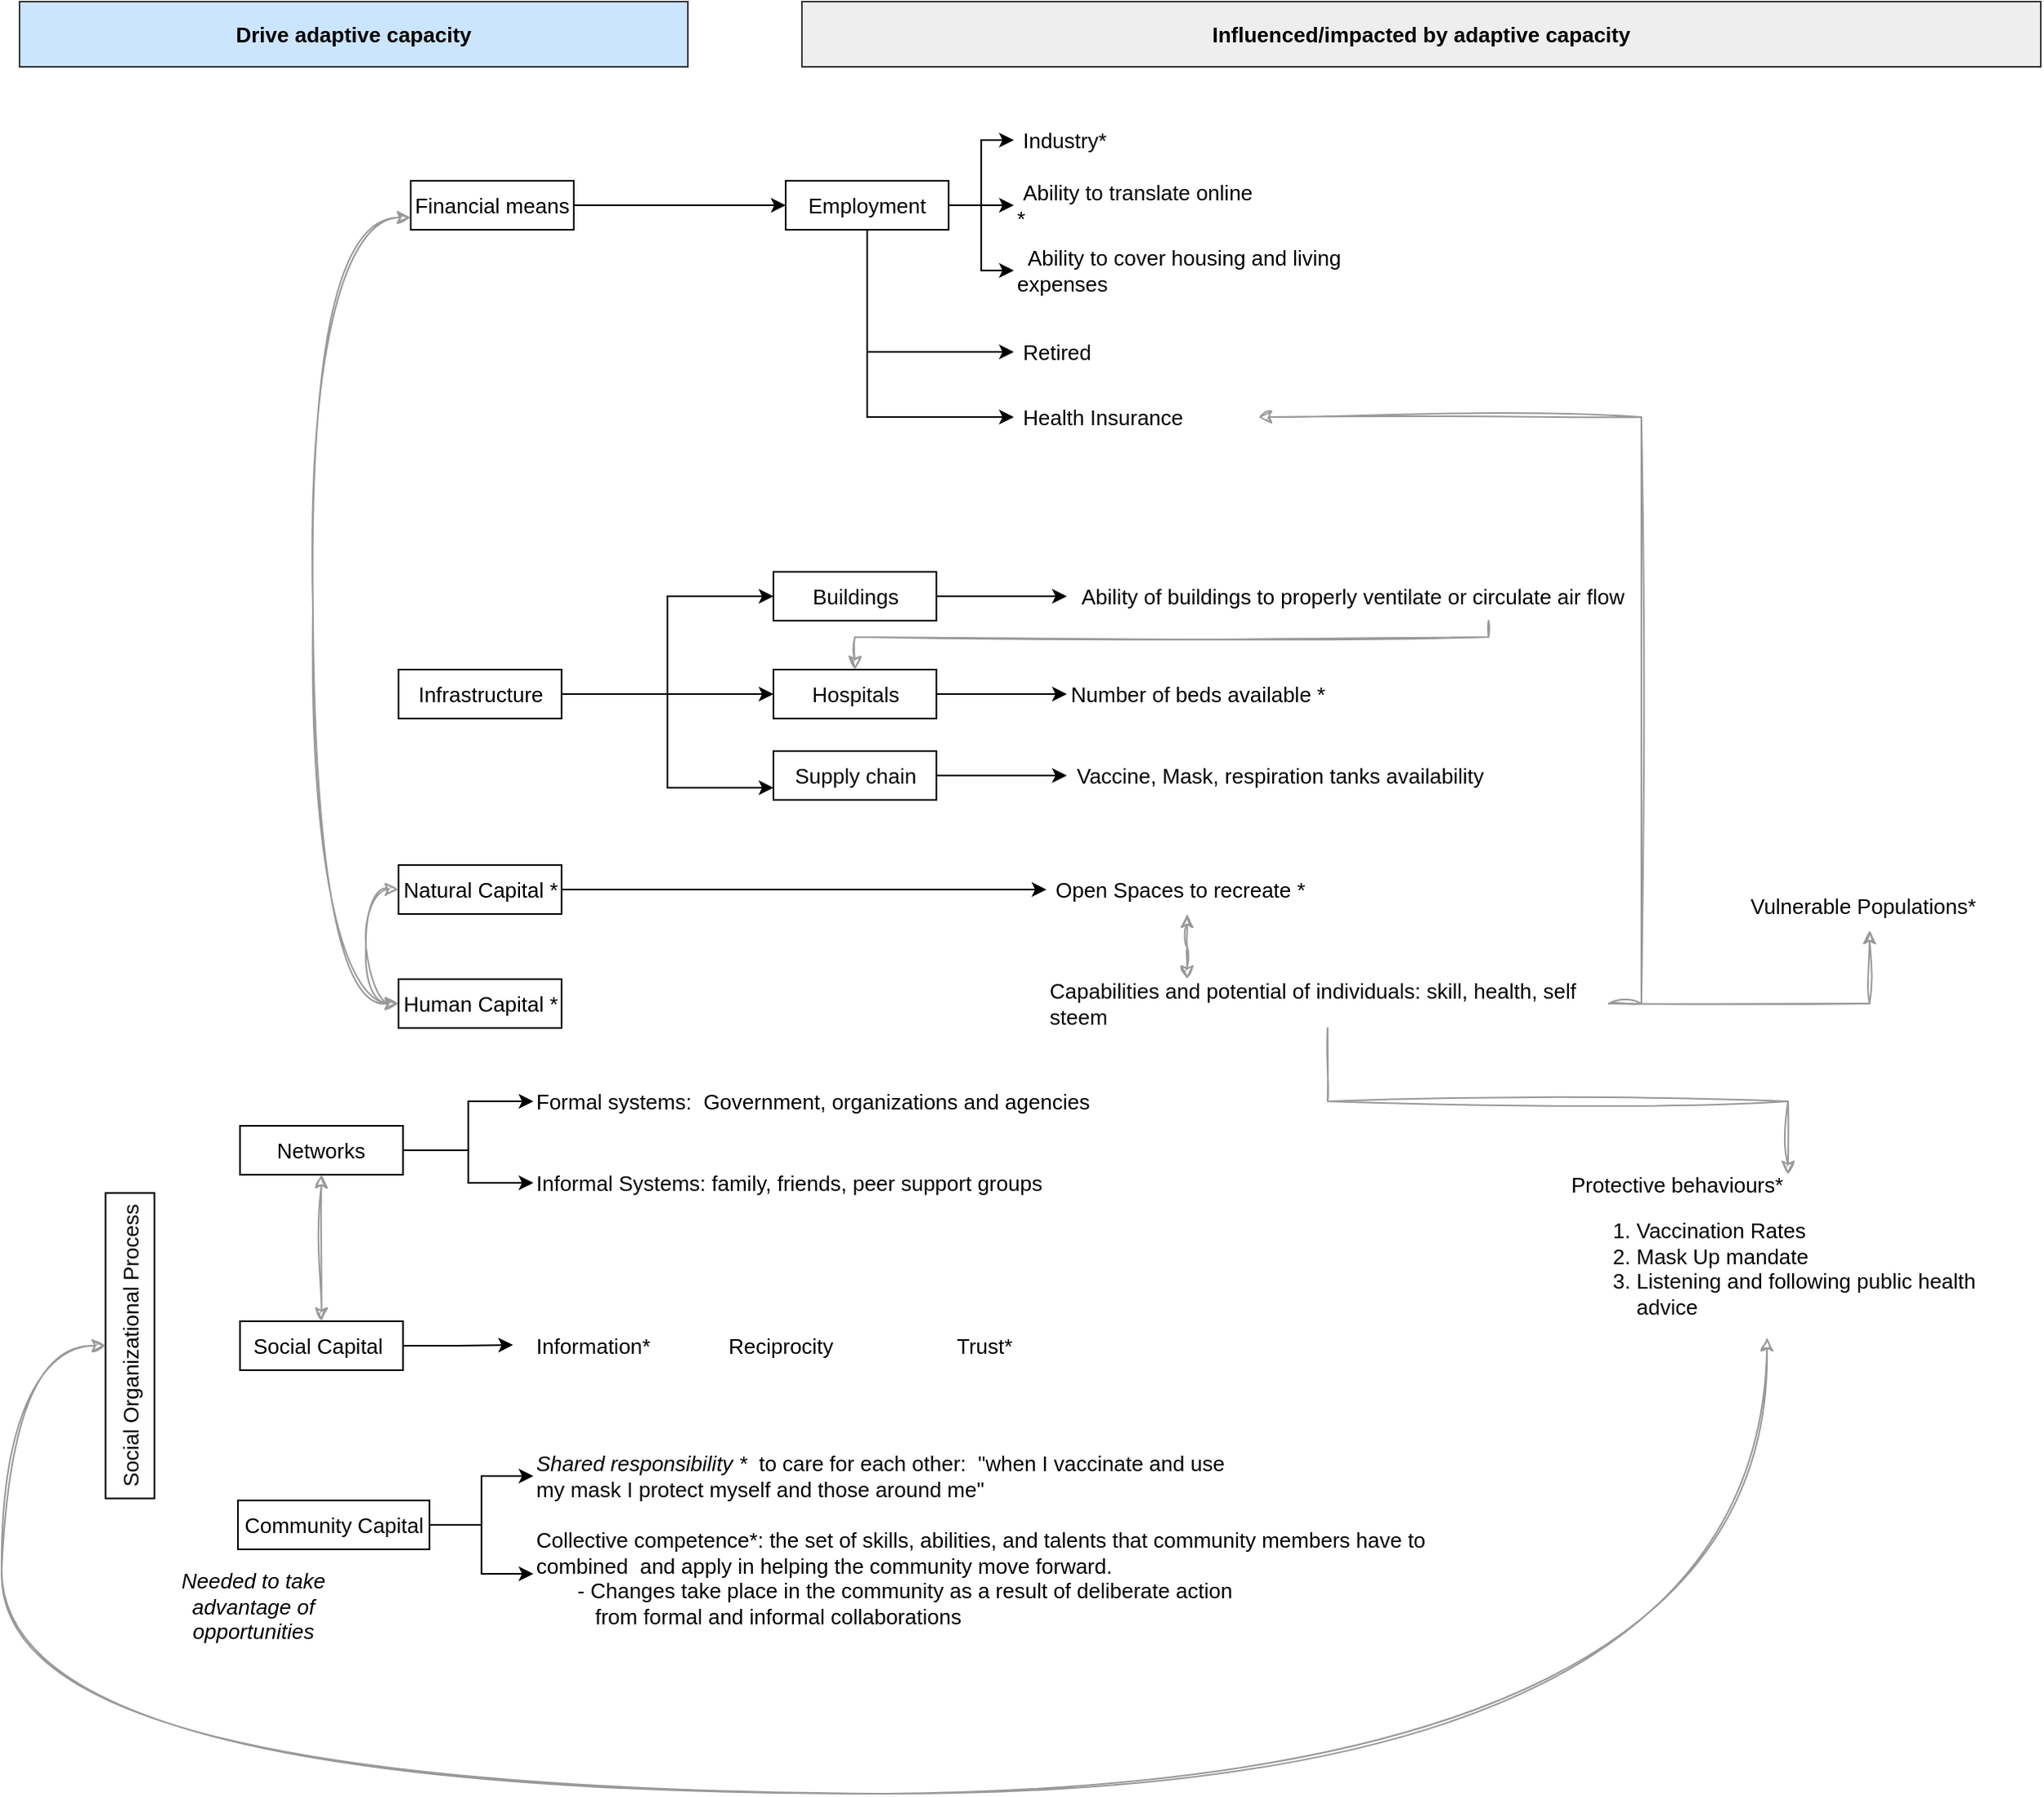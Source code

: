 <mxfile version="24.7.17">
  <diagram name="Page-1" id="bbJ4Wl17BvF7L5_o7s20">
    <mxGraphModel dx="3536" dy="1709" grid="1" gridSize="10" guides="1" tooltips="1" connect="1" arrows="1" fold="1" page="1" pageScale="1" pageWidth="850" pageHeight="1100" math="0" shadow="0">
      <root>
        <mxCell id="0" />
        <mxCell id="1" parent="0" />
        <mxCell id="cVsHPX2xsLiRWL9ZJN85-2" value="Drive adaptive capacity" style="text;whiteSpace=wrap;fontFamily=Helvetica;fontSize=13;fontStyle=1;fillColor=#cce5ff;strokeColor=#36393d;verticalAlign=middle;fontColor=default;align=center;" vertex="1" parent="1">
          <mxGeometry x="-170" y="180" width="410" height="40" as="geometry" />
        </mxCell>
        <mxCell id="cVsHPX2xsLiRWL9ZJN85-3" value="&lt;font style=&quot;font-size: 13px;&quot;&gt;Influenced/impacted by adaptive capacity&lt;/font&gt;" style="text;fontStyle=1;align=center;fillColor=#eeeeee;strokeColor=#36393d;fontColor=default;whiteSpace=wrap;html=1;verticalAlign=middle;fontSize=13;" vertex="1" parent="1">
          <mxGeometry x="310" y="180" width="760" height="40" as="geometry" />
        </mxCell>
        <mxCell id="cVsHPX2xsLiRWL9ZJN85-14" style="edgeStyle=orthogonalEdgeStyle;rounded=0;orthogonalLoop=1;jettySize=auto;html=1;exitX=1;exitY=0.5;exitDx=0;exitDy=0;entryX=0;entryY=0.5;entryDx=0;entryDy=0;fontSize=13;" edge="1" parent="1" source="cVsHPX2xsLiRWL9ZJN85-4" target="cVsHPX2xsLiRWL9ZJN85-5">
          <mxGeometry relative="1" as="geometry" />
        </mxCell>
        <mxCell id="cVsHPX2xsLiRWL9ZJN85-4" value="Financial means" style="text;html=1;align=center;verticalAlign=middle;whiteSpace=wrap;rounded=0;strokeColor=default;fontSize=13;" vertex="1" parent="1">
          <mxGeometry x="70" y="290" width="100" height="30" as="geometry" />
        </mxCell>
        <mxCell id="cVsHPX2xsLiRWL9ZJN85-9" style="edgeStyle=orthogonalEdgeStyle;rounded=0;orthogonalLoop=1;jettySize=auto;html=1;exitX=1;exitY=0.5;exitDx=0;exitDy=0;entryX=0;entryY=0.5;entryDx=0;entryDy=0;fontSize=13;" edge="1" parent="1" source="cVsHPX2xsLiRWL9ZJN85-5" target="cVsHPX2xsLiRWL9ZJN85-6">
          <mxGeometry relative="1" as="geometry" />
        </mxCell>
        <mxCell id="cVsHPX2xsLiRWL9ZJN85-10" style="edgeStyle=orthogonalEdgeStyle;rounded=0;orthogonalLoop=1;jettySize=auto;html=1;exitX=1;exitY=0.5;exitDx=0;exitDy=0;entryX=0;entryY=0.5;entryDx=0;entryDy=0;fontSize=13;" edge="1" parent="1" source="cVsHPX2xsLiRWL9ZJN85-5" target="cVsHPX2xsLiRWL9ZJN85-7">
          <mxGeometry relative="1" as="geometry" />
        </mxCell>
        <mxCell id="cVsHPX2xsLiRWL9ZJN85-11" style="edgeStyle=orthogonalEdgeStyle;rounded=0;orthogonalLoop=1;jettySize=auto;html=1;exitX=1;exitY=0.5;exitDx=0;exitDy=0;entryX=0;entryY=0.5;entryDx=0;entryDy=0;fontSize=13;" edge="1" parent="1" source="cVsHPX2xsLiRWL9ZJN85-5" target="cVsHPX2xsLiRWL9ZJN85-8">
          <mxGeometry relative="1" as="geometry" />
        </mxCell>
        <mxCell id="cVsHPX2xsLiRWL9ZJN85-13" style="edgeStyle=orthogonalEdgeStyle;rounded=0;orthogonalLoop=1;jettySize=auto;html=1;exitX=0.5;exitY=1;exitDx=0;exitDy=0;entryX=0;entryY=0.5;entryDx=0;entryDy=0;fontSize=13;" edge="1" parent="1" source="cVsHPX2xsLiRWL9ZJN85-5" target="cVsHPX2xsLiRWL9ZJN85-12">
          <mxGeometry relative="1" as="geometry" />
        </mxCell>
        <mxCell id="cVsHPX2xsLiRWL9ZJN85-17" style="edgeStyle=orthogonalEdgeStyle;rounded=0;orthogonalLoop=1;jettySize=auto;html=1;exitX=0.5;exitY=1;exitDx=0;exitDy=0;entryX=0;entryY=0.5;entryDx=0;entryDy=0;fontSize=13;" edge="1" parent="1" source="cVsHPX2xsLiRWL9ZJN85-5" target="cVsHPX2xsLiRWL9ZJN85-16">
          <mxGeometry relative="1" as="geometry" />
        </mxCell>
        <mxCell id="cVsHPX2xsLiRWL9ZJN85-5" value="Employment" style="text;html=1;align=center;verticalAlign=middle;whiteSpace=wrap;rounded=0;strokeColor=default;fontSize=13;" vertex="1" parent="1">
          <mxGeometry x="300" y="290" width="100" height="30" as="geometry" />
        </mxCell>
        <mxCell id="cVsHPX2xsLiRWL9ZJN85-6" value="&amp;nbsp;Industry*" style="text;html=1;align=left;verticalAlign=middle;whiteSpace=wrap;rounded=0;fontSize=13;" vertex="1" parent="1">
          <mxGeometry x="440" y="250" width="100" height="30" as="geometry" />
        </mxCell>
        <mxCell id="cVsHPX2xsLiRWL9ZJN85-7" value="&amp;nbsp;Ability to translate online *" style="text;html=1;align=left;verticalAlign=middle;whiteSpace=wrap;rounded=0;fontSize=13;" vertex="1" parent="1">
          <mxGeometry x="440" y="290" width="150" height="30" as="geometry" />
        </mxCell>
        <mxCell id="cVsHPX2xsLiRWL9ZJN85-8" value="&amp;nbsp; Ability to cover housing and living expenses" style="text;html=1;align=left;verticalAlign=middle;whiteSpace=wrap;rounded=0;fontSize=13;" vertex="1" parent="1">
          <mxGeometry x="440" y="330" width="250" height="30" as="geometry" />
        </mxCell>
        <mxCell id="cVsHPX2xsLiRWL9ZJN85-12" value="&amp;nbsp;Retired" style="text;html=1;align=left;verticalAlign=middle;whiteSpace=wrap;rounded=0;fontSize=13;" vertex="1" parent="1">
          <mxGeometry x="440" y="380" width="150" height="30" as="geometry" />
        </mxCell>
        <mxCell id="cVsHPX2xsLiRWL9ZJN85-16" value="&amp;nbsp;Health Insurance" style="text;html=1;align=left;verticalAlign=middle;whiteSpace=wrap;rounded=0;fontSize=13;" vertex="1" parent="1">
          <mxGeometry x="440" y="420" width="150" height="30" as="geometry" />
        </mxCell>
        <mxCell id="cVsHPX2xsLiRWL9ZJN85-28" style="edgeStyle=orthogonalEdgeStyle;rounded=0;orthogonalLoop=1;jettySize=auto;html=1;exitX=1;exitY=0.5;exitDx=0;exitDy=0;entryX=0;entryY=0.5;entryDx=0;entryDy=0;fontSize=13;" edge="1" parent="1" source="cVsHPX2xsLiRWL9ZJN85-18" target="cVsHPX2xsLiRWL9ZJN85-19">
          <mxGeometry relative="1" as="geometry" />
        </mxCell>
        <mxCell id="cVsHPX2xsLiRWL9ZJN85-29" style="edgeStyle=orthogonalEdgeStyle;rounded=0;orthogonalLoop=1;jettySize=auto;html=1;exitX=1;exitY=0.5;exitDx=0;exitDy=0;entryX=0;entryY=0.5;entryDx=0;entryDy=0;fontSize=13;" edge="1" parent="1" source="cVsHPX2xsLiRWL9ZJN85-18" target="cVsHPX2xsLiRWL9ZJN85-24">
          <mxGeometry relative="1" as="geometry" />
        </mxCell>
        <mxCell id="cVsHPX2xsLiRWL9ZJN85-30" style="edgeStyle=orthogonalEdgeStyle;rounded=0;orthogonalLoop=1;jettySize=auto;html=1;exitX=1;exitY=0.5;exitDx=0;exitDy=0;entryX=0;entryY=0.75;entryDx=0;entryDy=0;fontSize=13;" edge="1" parent="1" source="cVsHPX2xsLiRWL9ZJN85-18" target="cVsHPX2xsLiRWL9ZJN85-22">
          <mxGeometry relative="1" as="geometry" />
        </mxCell>
        <mxCell id="cVsHPX2xsLiRWL9ZJN85-18" value="Infrastructure" style="text;html=1;align=center;verticalAlign=middle;whiteSpace=wrap;rounded=0;strokeColor=default;fontSize=13;" vertex="1" parent="1">
          <mxGeometry x="62.5" y="590" width="100" height="30" as="geometry" />
        </mxCell>
        <mxCell id="cVsHPX2xsLiRWL9ZJN85-25" style="edgeStyle=orthogonalEdgeStyle;rounded=0;orthogonalLoop=1;jettySize=auto;html=1;exitX=1;exitY=0.5;exitDx=0;exitDy=0;entryX=0;entryY=0.5;entryDx=0;entryDy=0;fontSize=13;" edge="1" parent="1" source="cVsHPX2xsLiRWL9ZJN85-19" target="cVsHPX2xsLiRWL9ZJN85-20">
          <mxGeometry relative="1" as="geometry" />
        </mxCell>
        <mxCell id="cVsHPX2xsLiRWL9ZJN85-19" value="Buildings" style="text;html=1;align=center;verticalAlign=middle;whiteSpace=wrap;rounded=0;strokeColor=default;fontSize=13;" vertex="1" parent="1">
          <mxGeometry x="292.5" y="530" width="100" height="30" as="geometry" />
        </mxCell>
        <mxCell id="cVsHPX2xsLiRWL9ZJN85-32" style="edgeStyle=orthogonalEdgeStyle;rounded=0;orthogonalLoop=1;jettySize=auto;html=1;exitX=0.75;exitY=1;exitDx=0;exitDy=0;entryX=0.5;entryY=0;entryDx=0;entryDy=0;strokeColor=#999999;sketch=1;curveFitting=1;jiggle=2;fontSize=13;" edge="1" parent="1" source="cVsHPX2xsLiRWL9ZJN85-20" target="cVsHPX2xsLiRWL9ZJN85-24">
          <mxGeometry relative="1" as="geometry">
            <Array as="points">
              <mxPoint x="731.5" y="570" />
              <mxPoint x="342.5" y="570" />
            </Array>
          </mxGeometry>
        </mxCell>
        <mxCell id="cVsHPX2xsLiRWL9ZJN85-20" value="&amp;nbsp; Ability of buildings to properly ventilate or circulate air flow" style="text;html=1;align=left;verticalAlign=middle;whiteSpace=wrap;rounded=0;fontSize=13;" vertex="1" parent="1">
          <mxGeometry x="472.5" y="530" width="345" height="30" as="geometry" />
        </mxCell>
        <mxCell id="cVsHPX2xsLiRWL9ZJN85-21" value="Number of beds available *" style="text;html=1;align=left;verticalAlign=middle;whiteSpace=wrap;rounded=0;fontSize=13;" vertex="1" parent="1">
          <mxGeometry x="472.5" y="590" width="345" height="30" as="geometry" />
        </mxCell>
        <mxCell id="cVsHPX2xsLiRWL9ZJN85-27" style="edgeStyle=orthogonalEdgeStyle;rounded=0;orthogonalLoop=1;jettySize=auto;html=1;exitX=1;exitY=0.5;exitDx=0;exitDy=0;entryX=0;entryY=0.5;entryDx=0;entryDy=0;fontSize=13;" edge="1" parent="1" source="cVsHPX2xsLiRWL9ZJN85-22" target="cVsHPX2xsLiRWL9ZJN85-23">
          <mxGeometry relative="1" as="geometry" />
        </mxCell>
        <mxCell id="cVsHPX2xsLiRWL9ZJN85-22" value="Supply chain" style="text;html=1;align=center;verticalAlign=middle;whiteSpace=wrap;rounded=0;strokeColor=default;fontSize=13;" vertex="1" parent="1">
          <mxGeometry x="292.5" y="640" width="100" height="30" as="geometry" />
        </mxCell>
        <mxCell id="cVsHPX2xsLiRWL9ZJN85-23" value="&amp;nbsp;Vaccine, Mask, respiration tanks availability" style="text;html=1;align=left;verticalAlign=middle;whiteSpace=wrap;rounded=0;fontSize=13;" vertex="1" parent="1">
          <mxGeometry x="472.5" y="640" width="345" height="30" as="geometry" />
        </mxCell>
        <mxCell id="cVsHPX2xsLiRWL9ZJN85-26" style="edgeStyle=orthogonalEdgeStyle;rounded=0;orthogonalLoop=1;jettySize=auto;html=1;exitX=1;exitY=0.5;exitDx=0;exitDy=0;entryX=0;entryY=0.5;entryDx=0;entryDy=0;fontSize=13;" edge="1" parent="1" source="cVsHPX2xsLiRWL9ZJN85-24" target="cVsHPX2xsLiRWL9ZJN85-21">
          <mxGeometry relative="1" as="geometry" />
        </mxCell>
        <mxCell id="cVsHPX2xsLiRWL9ZJN85-24" value="Hospitals" style="text;html=1;align=center;verticalAlign=middle;whiteSpace=wrap;rounded=0;strokeColor=default;fontSize=13;" vertex="1" parent="1">
          <mxGeometry x="292.5" y="590" width="100" height="30" as="geometry" />
        </mxCell>
        <mxCell id="cVsHPX2xsLiRWL9ZJN85-33" value="Social Organizational Process" style="text;html=1;align=center;verticalAlign=middle;whiteSpace=wrap;rounded=0;strokeColor=default;rotation=-90;fontSize=13;" vertex="1" parent="1">
          <mxGeometry x="-196" y="990" width="187.5" height="30" as="geometry" />
        </mxCell>
        <mxCell id="cVsHPX2xsLiRWL9ZJN85-38" style="edgeStyle=orthogonalEdgeStyle;rounded=0;orthogonalLoop=1;jettySize=auto;html=1;exitX=0.25;exitY=1;exitDx=0;exitDy=0;entryX=0.25;entryY=0;entryDx=0;entryDy=0;startArrow=classic;startFill=1;sketch=1;curveFitting=1;jiggle=2;strokeColor=#999999;fontSize=13;" edge="1" parent="1" source="cVsHPX2xsLiRWL9ZJN85-34" target="cVsHPX2xsLiRWL9ZJN85-37">
          <mxGeometry relative="1" as="geometry" />
        </mxCell>
        <mxCell id="cVsHPX2xsLiRWL9ZJN85-34" value="&amp;nbsp;Open Spaces to recreate *" style="text;html=1;align=left;verticalAlign=middle;whiteSpace=wrap;rounded=0;fontSize=13;" vertex="1" parent="1">
          <mxGeometry x="460" y="710" width="345" height="30" as="geometry" />
        </mxCell>
        <mxCell id="cVsHPX2xsLiRWL9ZJN85-73" style="edgeStyle=orthogonalEdgeStyle;rounded=0;orthogonalLoop=1;jettySize=auto;html=1;exitX=1;exitY=0.5;exitDx=0;exitDy=0;entryX=1;entryY=0.5;entryDx=0;entryDy=0;sketch=1;curveFitting=1;jiggle=2;strokeColor=#999999;fontSize=13;" edge="1" parent="1" source="cVsHPX2xsLiRWL9ZJN85-37" target="cVsHPX2xsLiRWL9ZJN85-16">
          <mxGeometry relative="1" as="geometry" />
        </mxCell>
        <mxCell id="cVsHPX2xsLiRWL9ZJN85-78" style="edgeStyle=orthogonalEdgeStyle;rounded=0;orthogonalLoop=1;jettySize=auto;html=1;exitX=1;exitY=0.5;exitDx=0;exitDy=0;sketch=1;curveFitting=1;jiggle=2;strokeColor=#999999;fontSize=13;" edge="1" parent="1" source="cVsHPX2xsLiRWL9ZJN85-37" target="cVsHPX2xsLiRWL9ZJN85-77">
          <mxGeometry relative="1" as="geometry" />
        </mxCell>
        <mxCell id="cVsHPX2xsLiRWL9ZJN85-79" style="edgeStyle=orthogonalEdgeStyle;rounded=0;orthogonalLoop=1;jettySize=auto;html=1;exitX=0.5;exitY=1;exitDx=0;exitDy=0;entryX=0.5;entryY=0;entryDx=0;entryDy=0;sketch=1;curveFitting=1;jiggle=2;strokeColor=#999999;fontSize=13;" edge="1" parent="1" source="cVsHPX2xsLiRWL9ZJN85-37" target="cVsHPX2xsLiRWL9ZJN85-68">
          <mxGeometry relative="1" as="geometry" />
        </mxCell>
        <mxCell id="cVsHPX2xsLiRWL9ZJN85-37" value="Capabilities and potential of individuals: skill, health, self steem" style="text;html=1;align=left;verticalAlign=middle;whiteSpace=wrap;rounded=0;fontSize=13;" vertex="1" parent="1">
          <mxGeometry x="460" y="780" width="345" height="30" as="geometry" />
        </mxCell>
        <mxCell id="cVsHPX2xsLiRWL9ZJN85-42" style="edgeStyle=orthogonalEdgeStyle;rounded=0;orthogonalLoop=1;jettySize=auto;html=1;exitX=1;exitY=0.5;exitDx=0;exitDy=0;entryX=0;entryY=0.5;entryDx=0;entryDy=0;fontSize=13;" edge="1" parent="1" source="cVsHPX2xsLiRWL9ZJN85-39" target="cVsHPX2xsLiRWL9ZJN85-40">
          <mxGeometry relative="1" as="geometry" />
        </mxCell>
        <mxCell id="cVsHPX2xsLiRWL9ZJN85-43" style="edgeStyle=orthogonalEdgeStyle;rounded=0;orthogonalLoop=1;jettySize=auto;html=1;exitX=1;exitY=0.5;exitDx=0;exitDy=0;entryX=0;entryY=0.5;entryDx=0;entryDy=0;fontSize=13;" edge="1" parent="1" source="cVsHPX2xsLiRWL9ZJN85-39" target="cVsHPX2xsLiRWL9ZJN85-41">
          <mxGeometry relative="1" as="geometry" />
        </mxCell>
        <mxCell id="cVsHPX2xsLiRWL9ZJN85-59" style="edgeStyle=orthogonalEdgeStyle;rounded=0;orthogonalLoop=1;jettySize=auto;html=1;exitX=0.5;exitY=1;exitDx=0;exitDy=0;entryX=0.5;entryY=0;entryDx=0;entryDy=0;startArrow=classic;startFill=1;sketch=1;curveFitting=1;jiggle=2;strokeColor=#999999;fontSize=13;" edge="1" parent="1" source="cVsHPX2xsLiRWL9ZJN85-39" target="cVsHPX2xsLiRWL9ZJN85-44">
          <mxGeometry relative="1" as="geometry" />
        </mxCell>
        <mxCell id="cVsHPX2xsLiRWL9ZJN85-39" value="Networks" style="text;html=1;align=center;verticalAlign=middle;whiteSpace=wrap;rounded=0;strokeColor=default;fontSize=13;" vertex="1" parent="1">
          <mxGeometry x="-34.75" y="870" width="100" height="30" as="geometry" />
        </mxCell>
        <mxCell id="cVsHPX2xsLiRWL9ZJN85-40" value="Formal systems:&amp;nbsp; Government, organizations and agencies" style="text;html=1;align=left;verticalAlign=middle;whiteSpace=wrap;rounded=0;fontSize=13;" vertex="1" parent="1">
          <mxGeometry x="145.25" y="840" width="345" height="30" as="geometry" />
        </mxCell>
        <mxCell id="cVsHPX2xsLiRWL9ZJN85-41" value="Informal Systems: family, friends, peer support groups" style="text;html=1;align=left;verticalAlign=middle;whiteSpace=wrap;rounded=0;fontSize=13;" vertex="1" parent="1">
          <mxGeometry x="145.25" y="890" width="345" height="30" as="geometry" />
        </mxCell>
        <mxCell id="cVsHPX2xsLiRWL9ZJN85-60" style="edgeStyle=orthogonalEdgeStyle;rounded=0;orthogonalLoop=1;jettySize=auto;html=1;exitX=1;exitY=0.5;exitDx=0;exitDy=0;fontSize=13;" edge="1" parent="1" source="cVsHPX2xsLiRWL9ZJN85-44">
          <mxGeometry relative="1" as="geometry">
            <mxPoint x="132.75" y="1004.556" as="targetPoint" />
          </mxGeometry>
        </mxCell>
        <mxCell id="cVsHPX2xsLiRWL9ZJN85-44" value="Social Capital&amp;nbsp;" style="text;html=1;align=center;verticalAlign=middle;whiteSpace=wrap;rounded=0;strokeColor=default;fontSize=13;" vertex="1" parent="1">
          <mxGeometry x="-34.75" y="990" width="100" height="30" as="geometry" />
        </mxCell>
        <mxCell id="cVsHPX2xsLiRWL9ZJN85-45" value="Information*" style="text;html=1;align=left;verticalAlign=middle;whiteSpace=wrap;rounded=0;fontSize=13;" vertex="1" parent="1">
          <mxGeometry x="145.25" y="990" width="67.5" height="30" as="geometry" />
        </mxCell>
        <mxCell id="cVsHPX2xsLiRWL9ZJN85-46" value="Reciprocity" style="text;html=1;align=left;verticalAlign=middle;whiteSpace=wrap;rounded=0;fontSize=13;" vertex="1" parent="1">
          <mxGeometry x="262.75" y="990" width="77.5" height="30" as="geometry" />
        </mxCell>
        <mxCell id="cVsHPX2xsLiRWL9ZJN85-47" value="Trust*" style="text;html=1;align=left;verticalAlign=middle;whiteSpace=wrap;rounded=0;fontSize=13;" vertex="1" parent="1">
          <mxGeometry x="402.75" y="990" width="47.5" height="30" as="geometry" />
        </mxCell>
        <mxCell id="cVsHPX2xsLiRWL9ZJN85-65" style="edgeStyle=orthogonalEdgeStyle;rounded=0;orthogonalLoop=1;jettySize=auto;html=1;exitX=1;exitY=0.5;exitDx=0;exitDy=0;entryX=0;entryY=0.5;entryDx=0;entryDy=0;fontSize=13;" edge="1" parent="1" source="cVsHPX2xsLiRWL9ZJN85-61" target="cVsHPX2xsLiRWL9ZJN85-62">
          <mxGeometry relative="1" as="geometry">
            <mxPoint x="102.75" y="1110" as="targetPoint" />
          </mxGeometry>
        </mxCell>
        <mxCell id="cVsHPX2xsLiRWL9ZJN85-66" style="edgeStyle=orthogonalEdgeStyle;rounded=0;orthogonalLoop=1;jettySize=auto;html=1;exitX=1;exitY=0.5;exitDx=0;exitDy=0;entryX=0;entryY=0.5;entryDx=0;entryDy=0;fontSize=13;" edge="1" parent="1" source="cVsHPX2xsLiRWL9ZJN85-61" target="cVsHPX2xsLiRWL9ZJN85-64">
          <mxGeometry relative="1" as="geometry" />
        </mxCell>
        <mxCell id="cVsHPX2xsLiRWL9ZJN85-61" value="Community Capital" style="text;html=1;align=center;verticalAlign=middle;whiteSpace=wrap;rounded=0;strokeColor=default;fontSize=13;" vertex="1" parent="1">
          <mxGeometry x="-36" y="1100" width="117.5" height="30" as="geometry" />
        </mxCell>
        <mxCell id="cVsHPX2xsLiRWL9ZJN85-62" value="&lt;i style=&quot;font-size: 13px;&quot;&gt;Shared responsibility *&amp;nbsp;&lt;/i&gt; to care for each other:&amp;nbsp;&amp;nbsp;&quot;when I vaccinate and use my mask I protect myself and those around me&quot;" style="text;html=1;align=left;verticalAlign=middle;whiteSpace=wrap;rounded=0;fontSize=13;" vertex="1" parent="1">
          <mxGeometry x="145.25" y="1070" width="427.5" height="30" as="geometry" />
        </mxCell>
        <mxCell id="cVsHPX2xsLiRWL9ZJN85-63" value="Needed to take advantage of opportunities" style="text;html=1;align=center;verticalAlign=middle;whiteSpace=wrap;rounded=0;fontStyle=2;fontSize=13;" vertex="1" parent="1">
          <mxGeometry x="-98" y="1150" width="142.5" height="30" as="geometry" />
        </mxCell>
        <mxCell id="cVsHPX2xsLiRWL9ZJN85-64" value="Collective competence*: the set of skills, abilities, and talents that community members have to combined  and apply in helping the community move forward.&#xa;       - Changes take place in the community as a result of deliberate action&#xa;          from formal and informal collaborations" style="text;whiteSpace=wrap;fontSize=13;" vertex="1" parent="1">
          <mxGeometry x="145.25" y="1110" width="560" height="70" as="geometry" />
        </mxCell>
        <mxCell id="cVsHPX2xsLiRWL9ZJN85-68" value="&lt;div style=&quot;font-size: 13px;&quot;&gt;Protective behaviours*&lt;/div&gt;&lt;ol style=&quot;font-size: 13px;&quot;&gt;&lt;li style=&quot;font-size: 13px;&quot;&gt;Vaccination Rates&lt;/li&gt;&lt;li style=&quot;font-size: 13px;&quot;&gt;Mask Up mandate&lt;/li&gt;&lt;li style=&quot;font-size: 13px;&quot;&gt;Listening and following public health advice&lt;/li&gt;&lt;/ol&gt;" style="text;html=1;align=left;verticalAlign=middle;whiteSpace=wrap;rounded=0;fontSize=13;" vertex="1" parent="1">
          <mxGeometry x="780" y="900" width="270" height="100" as="geometry" />
        </mxCell>
        <mxCell id="cVsHPX2xsLiRWL9ZJN85-72" style="edgeStyle=orthogonalEdgeStyle;rounded=0;orthogonalLoop=1;jettySize=auto;html=1;exitX=1;exitY=0.5;exitDx=0;exitDy=0;entryX=0;entryY=0.5;entryDx=0;entryDy=0;fontSize=13;" edge="1" parent="1" source="cVsHPX2xsLiRWL9ZJN85-70" target="cVsHPX2xsLiRWL9ZJN85-34">
          <mxGeometry relative="1" as="geometry" />
        </mxCell>
        <mxCell id="cVsHPX2xsLiRWL9ZJN85-70" value="&lt;div style=&quot;text-align: start;&quot;&gt;&lt;span style=&quot;background-color: initial;&quot;&gt;Natural Capital *&lt;/span&gt;&lt;/div&gt;" style="text;html=1;align=center;verticalAlign=middle;whiteSpace=wrap;rounded=0;strokeColor=default;fontSize=13;" vertex="1" parent="1">
          <mxGeometry x="62.5" y="710" width="100" height="30" as="geometry" />
        </mxCell>
        <mxCell id="cVsHPX2xsLiRWL9ZJN85-75" style="edgeStyle=orthogonalEdgeStyle;rounded=0;orthogonalLoop=1;jettySize=auto;html=1;exitX=0;exitY=0.5;exitDx=0;exitDy=0;entryX=0;entryY=0.75;entryDx=0;entryDy=0;curved=1;startArrow=classic;startFill=1;sketch=1;curveFitting=1;jiggle=2;strokeColor=#999999;fontSize=13;" edge="1" parent="1" source="cVsHPX2xsLiRWL9ZJN85-71" target="cVsHPX2xsLiRWL9ZJN85-4">
          <mxGeometry relative="1" as="geometry">
            <Array as="points">
              <mxPoint x="10" y="795" />
              <mxPoint x="10" y="313" />
            </Array>
          </mxGeometry>
        </mxCell>
        <mxCell id="cVsHPX2xsLiRWL9ZJN85-76" style="edgeStyle=orthogonalEdgeStyle;rounded=0;orthogonalLoop=1;jettySize=auto;html=1;exitX=0;exitY=0.5;exitDx=0;exitDy=0;entryX=0;entryY=0.5;entryDx=0;entryDy=0;curved=1;startArrow=classic;startFill=1;strokeColor=#999999;sketch=1;curveFitting=1;jiggle=2;fontSize=13;" edge="1" parent="1" source="cVsHPX2xsLiRWL9ZJN85-71" target="cVsHPX2xsLiRWL9ZJN85-70">
          <mxGeometry relative="1" as="geometry" />
        </mxCell>
        <mxCell id="cVsHPX2xsLiRWL9ZJN85-71" value="Human Capital *" style="text;html=1;align=center;verticalAlign=middle;whiteSpace=wrap;rounded=0;strokeColor=default;fontSize=13;" vertex="1" parent="1">
          <mxGeometry x="62.5" y="780" width="100" height="30" as="geometry" />
        </mxCell>
        <mxCell id="cVsHPX2xsLiRWL9ZJN85-77" value="Vulnerable Populations*" style="text;html=1;align=left;verticalAlign=middle;whiteSpace=wrap;rounded=0;fontSize=13;" vertex="1" parent="1">
          <mxGeometry x="890" y="720" width="150" height="30" as="geometry" />
        </mxCell>
        <mxCell id="cVsHPX2xsLiRWL9ZJN85-81" style="edgeStyle=orthogonalEdgeStyle;rounded=0;orthogonalLoop=1;jettySize=auto;html=1;exitX=0.5;exitY=0;exitDx=0;exitDy=0;entryX=0.452;entryY=1;entryDx=0;entryDy=0;entryPerimeter=0;startArrow=classic;startFill=1;sketch=1;curveFitting=1;jiggle=2;strokeColor=#999999;curved=1;fontSize=13;" edge="1" parent="1" source="cVsHPX2xsLiRWL9ZJN85-33" target="cVsHPX2xsLiRWL9ZJN85-68">
          <mxGeometry relative="1" as="geometry">
            <Array as="points">
              <mxPoint x="-181" y="1005" />
              <mxPoint x="-181" y="1280" />
              <mxPoint x="902" y="1280" />
            </Array>
          </mxGeometry>
        </mxCell>
      </root>
    </mxGraphModel>
  </diagram>
</mxfile>
